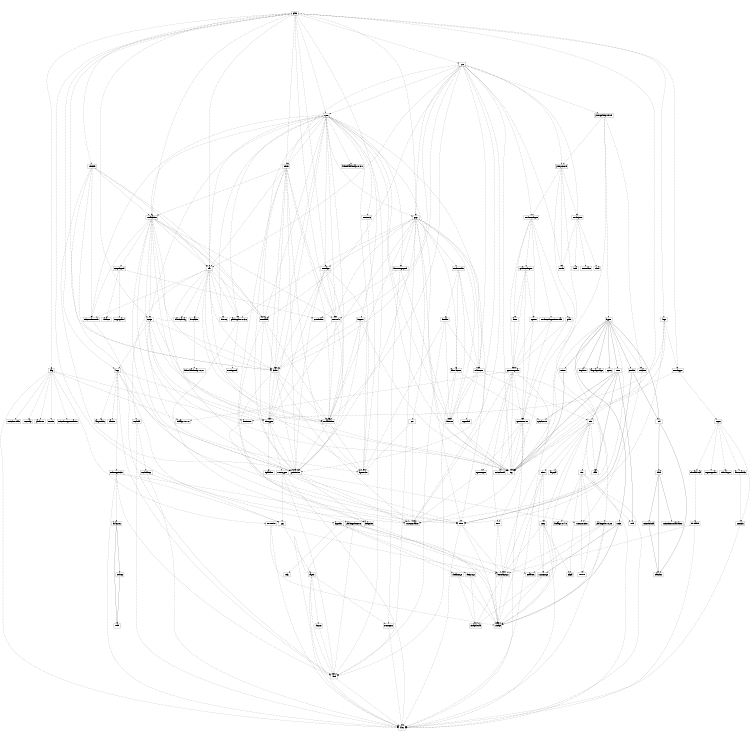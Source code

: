 digraph dependencies {
	ratio=1.0;
	size="5,5";
	N0[label="pbtc",shape=box];
	N1[label="app_dirs",shape=box];
	N2[label="bencher",shape=box];
	N3[label="chain",shape=box];
	N4[label="clap",shape=box];
	N5[label="db",shape=box];
	N6[label="env_logger",shape=box];
	N7[label="import",shape=box];
	N8[label="keys",shape=box];
	N9[label="log",shape=box];
	N10[label="logs",shape=box];
	N11[label="message",shape=box];
	N12[label="miner",shape=box];
	N13[label="network",shape=box];
	N14[label="p2p",shape=box];
	N15[label="rpc",shape=box];
	N16[label="script",shape=box];
	N17[label="sync",shape=box];
	N18[label="verification",shape=box];
	N19[label="abstract-ns",shape=box];
	N20[label="futures",shape=box];
	N21[label="quick-error",shape=box];
	N22[label="rand",shape=box];
	N23[label="aho-corasick",shape=box];
	N24[label="memchr",shape=box];
	N25[label="ansi_term",shape=box];
	N26[label="ole32-sys",shape=box];
	N27[label="shell32-sys",shape=box];
	N28[label="winapi",shape=box];
	N29[label="xdg",shape=box];
	N30[label="arrayvec",shape=box];
	N31[label="nodrop",shape=box];
	N32[label="odds",shape=box];
	N33[label="aster",shape=box];
	N34[label="syntex_syntax",shape=box];
	N35[label="base58",shape=box];
	N36[label="ethcore-devtools",shape=box];
	N37[label="primitives",shape=box];
	N38[label="test-data",shape=box];
	N39[label="time",shape=box];
	N40[label="bit-vec",shape=box];
	N41[label="bitcrypto",shape=box];
	N42[label="rust-crypto",shape=box];
	N43[label="siphasher",shape=box];
	N44[label="bitflags v0.4.0",shape=box];
	N45[label="bitflags v0.7.0",shape=box];
	N46[label="byteorder",shape=box];
	N47[label="cfg-if",shape=box];
	N48[label="heapsize",shape=box];
	N49[label="rustc-serialize",shape=box];
	N50[label="serialization",shape=box];
	N51[label="libc",shape=box];
	N52[label="strsim",shape=box];
	N53[label="term_size",shape=box];
	N54[label="unicode-segmentation",shape=box];
	N55[label="unicode-width",shape=box];
	N56[label="vec_map",shape=box];
	N57[label="yaml-rust",shape=box];
	N58[label="cookie",shape=box];
	N59[label="url",shape=box];
	N60[label="crossbeam",shape=box];
	N61[label="csv",shape=box];
	N62[label="elastic-array",shape=box];
	N63[label="lru-cache",shape=box];
	N64[label="parking_lot v0.3.6",shape=box];
	N65[label="rocksdb",shape=box];
	N66[label="deque",shape=box];
	N67[label="domain",shape=box];
	N68[label="tokio-core",shape=box];
	N69[label="dtoa",shape=box];
	N70[label="regex",shape=box];
	N71[label="eth-secp256k1",shape=box];
	N72[label="gcc",shape=box];
	N73[label="futures-cpupool",shape=box];
	N74[label="num_cpus",shape=box];
	N75[label="rayon",shape=box];
	N76[label="kernel32-sys",shape=box];
	N77[label="httparse",shape=box];
	N78[label="hyper",shape=box];
	N79[label="language-tags",shape=box];
	N80[label="mime",shape=box];
	N81[label="rotor",shape=box];
	N82[label="spmc",shape=box];
	N83[label="unicase",shape=box];
	N84[label="vecio",shape=box];
	N85[label="idna",shape=box];
	N86[label="matches",shape=box];
	N87[label="unicode-bidi",shape=box];
	N88[label="unicode-normalization",shape=box];
	N89[label="itoa",shape=box];
	N90[label="jsonrpc-core",shape=box];
	N91[label="parking_lot v0.2.8",shape=box];
	N92[label="serde",shape=box];
	N93[label="serde_codegen",shape=box];
	N94[label="serde_json",shape=box];
	N95[label="jsonrpc-http-server",shape=box];
	N96[label="winapi-build",shape=box];
	N97[label="lazy_static",shape=box];
	N98[label="lazycell",shape=box];
	N99[label="linked-hash-map v0.2.1",shape=box];
	N100[label="linked-hash-map v0.3.0",shape=box];
	N101[label="mio",shape=box];
	N102[label="miow",shape=box];
	N103[label="net2",shape=box];
	N104[label="nix",shape=box];
	N105[label="slab",shape=box];
	N106[label="ws2_32-sys",shape=box];
	N107[label="murmur3",shape=box];
	N108[label="rustc_version",shape=box];
	N109[label="semver",shape=box];
	N110[label="void",shape=box];
	N111[label="ns-dns-tokio",shape=box];
	N112[label="num-traits",shape=box];
	N113[label="owning_ref",shape=box];
	N114[label="smallvec",shape=box];
	N115[label="parking_lot_core",shape=box];
	N116[label="quasi",shape=box];
	N117[label="syntex_errors",shape=box];
	N118[label="quasi_codegen",shape=box];
	N119[label="syntex",shape=box];
	N120[label="regex-syntax",shape=box];
	N121[label="thread_local",shape=box];
	N122[label="utf8-ranges",shape=box];
	N123[label="rocksdb-sys",shape=box];
	N124[label="scoped-pool",shape=box];
	N125[label="scopeguard",shape=box];
	N126[label="variance",shape=box];
	N127[label="scoped-tls",shape=box];
	N128[label="serde_codegen_internals",shape=box];
	N129[label="syntex_pos",shape=box];
	N130[label="term",shape=box];
	N131[label="unicode-xid",shape=box];
	N132[label="thread-id",shape=box];
	N0 -> N1[label="",style=dashed];
	N0 -> N2[label="",style=dashed];
	N0 -> N3[label="",style=dashed];
	N0 -> N4[label="",style=dashed];
	N0 -> N5[label="",style=dashed];
	N0 -> N6[label="",style=dashed];
	N0 -> N7[label="",style=dashed];
	N0 -> N8[label="",style=dashed];
	N0 -> N9[label="",style=dashed];
	N0 -> N10[label="",style=dashed];
	N0 -> N11[label="",style=dashed];
	N0 -> N12[label="",style=dashed];
	N0 -> N13[label="",style=dashed];
	N0 -> N14[label="",style=dashed];
	N0 -> N15[label="",style=dashed];
	N0 -> N16[label="",style=dashed];
	N0 -> N17[label="",style=dashed];
	N0 -> N18[label="",style=dashed];
	N1 -> N26[label="",style=dashed];
	N1 -> N27[label="",style=dashed];
	N1 -> N28[label="",style=dashed];
	N1 -> N29[label="",style=dashed];
	N2 -> N3[label="",style=dashed];
	N2 -> N5[label="",style=dashed];
	N2 -> N18[label="",style=dashed];
	N2 -> N36[label="",style=dashed];
	N2 -> N37[label="",style=dashed];
	N2 -> N38[label="",style=dashed];
	N2 -> N39[label="",style=dashed];
	N3 -> N37[label="",style=dashed];
	N3 -> N41[label="",style=dashed];
	N3 -> N48[label="",style=dashed];
	N3 -> N49[label="",style=dashed];
	N3 -> N50[label="",style=dashed];
	N4 -> N25[label="",style=dashed];
	N4 -> N45[label="",style=dashed];
	N4 -> N51[label="",style=dashed];
	N4 -> N52[label="",style=dashed];
	N4 -> N53[label="",style=dashed];
	N4 -> N54[label="",style=dashed];
	N4 -> N55[label="",style=dashed];
	N4 -> N56[label="",style=dashed];
	N4 -> N57[label="",style=dashed];
	N5 -> N3[label="",style=dashed];
	N5 -> N9[label="",style=dashed];
	N5 -> N36[label="",style=dashed];
	N5 -> N37[label="",style=dashed];
	N5 -> N38[label="",style=dashed];
	N5 -> N40[label="",style=dashed];
	N5 -> N46[label="",style=dashed];
	N5 -> N50[label="",style=dashed];
	N5 -> N62[label="",style=dashed];
	N5 -> N63[label="",style=dashed];
	N5 -> N64[label="",style=dashed];
	N5 -> N65[label="",style=dashed];
	N6 -> N9[label="",style=dashed];
	N6 -> N70[label="",style=dashed];
	N7 -> N3[label="",style=dashed];
	N7 -> N9[label="",style=dashed];
	N7 -> N37[label="",style=dashed];
	N7 -> N50[label="",style=dashed];
	N8 -> N22[label="",style=dashed];
	N8 -> N35[label="",style=dashed];
	N8 -> N37[label="",style=dashed];
	N8 -> N41[label="",style=dashed];
	N8 -> N49[label="",style=dashed];
	N8 -> N71[label="",style=dashed];
	N8 -> N97[label="",style=dashed];
	N10 -> N6[label="",style=dashed];
	N10 -> N9[label="",style=dashed];
	N10 -> N25[label="",style=dashed];
	N10 -> N39[label="",style=dashed];
	N11 -> N3[label="",style=dashed];
	N11 -> N13[label="",style=dashed];
	N11 -> N37[label="",style=dashed];
	N11 -> N41[label="",style=dashed];
	N11 -> N46[label="",style=dashed];
	N11 -> N50[label="",style=dashed];
	N12 -> N3[label="",style=dashed];
	N12 -> N5[label="",style=dashed];
	N12 -> N13[label="",style=dashed];
	N12 -> N18[label="",style=dashed];
	N12 -> N37[label="",style=dashed];
	N12 -> N38[label="",style=dashed];
	N12 -> N41[label="",style=dashed];
	N12 -> N46[label="",style=dashed];
	N12 -> N48[label="",style=dashed];
	N12 -> N50[label="",style=dashed];
	N13 -> N3[label="",style=dashed];
	N13 -> N37[label="",style=dashed];
	N13 -> N50[label="",style=dashed];
	N14 -> N9[label="",style=dashed];
	N14 -> N11[label="",style=dashed];
	N14 -> N13[label="",style=dashed];
	N14 -> N19[label="",style=dashed];
	N14 -> N20[label="",style=dashed];
	N14 -> N22[label="",style=dashed];
	N14 -> N37[label="",style=dashed];
	N14 -> N39[label="",style=dashed];
	N14 -> N41[label="",style=dashed];
	N14 -> N50[label="",style=dashed];
	N14 -> N61[label="",style=dashed];
	N14 -> N64[label="",style=dashed];
	N14 -> N68[label="",style=dashed];
	N14 -> N73[label="",style=dashed];
	N14 -> N111[label="",style=dashed];
	N15 -> N3[label="",style=dashed];
	N15 -> N5[label="",style=dashed];
	N15 -> N9[label="",style=dashed];
	N15 -> N12[label="",style=dashed];
	N15 -> N13[label="",style=dashed];
	N15 -> N14[label="",style=dashed];
	N15 -> N17[label="",style=dashed];
	N15 -> N37[label="",style=dashed];
	N15 -> N38[label="",style=dashed];
	N15 -> N49[label="",style=dashed];
	N15 -> N50[label="",style=dashed];
	N15 -> N68[label="",style=dashed];
	N15 -> N90[label="",style=dashed];
	N15 -> N92[label="",style=dashed];
	N15 -> N93[label="",style=dashed];
	N15 -> N94[label="",style=dashed];
	N15 -> N95[label="",style=dashed];
	N16 -> N3[label="",style=dashed];
	N16 -> N8[label="",style=dashed];
	N16 -> N9[label="",style=dashed];
	N16 -> N37[label="",style=dashed];
	N16 -> N41[label="",style=dashed];
	N16 -> N50[label="",style=dashed];
	N17 -> N3[label="",style=dashed];
	N17 -> N5[label="",style=dashed];
	N17 -> N9[label="",style=dashed];
	N17 -> N11[label="",style=dashed];
	N17 -> N12[label="",style=dashed];
	N17 -> N13[label="",style=dashed];
	N17 -> N14[label="",style=dashed];
	N17 -> N16[label="",style=dashed];
	N17 -> N18[label="",style=dashed];
	N17 -> N20[label="",style=dashed];
	N17 -> N22[label="",style=dashed];
	N17 -> N36[label="",style=dashed];
	N17 -> N37[label="",style=dashed];
	N17 -> N38[label="",style=dashed];
	N17 -> N39[label="",style=dashed];
	N17 -> N40[label="",style=dashed];
	N17 -> N41[label="",style=dashed];
	N17 -> N46[label="",style=dashed];
	N17 -> N50[label="",style=dashed];
	N17 -> N64[label="",style=dashed];
	N17 -> N68[label="",style=dashed];
	N17 -> N73[label="",style=dashed];
	N17 -> N100[label="",style=dashed];
	N17 -> N107[label="",style=dashed];
	N18 -> N3[label="",style=dashed];
	N18 -> N5[label="",style=dashed];
	N18 -> N9[label="",style=dashed];
	N18 -> N13[label="",style=dashed];
	N18 -> N16[label="",style=dashed];
	N18 -> N36[label="",style=dashed];
	N18 -> N37[label="",style=dashed];
	N18 -> N38[label="",style=dashed];
	N18 -> N39[label="",style=dashed];
	N18 -> N46[label="",style=dashed];
	N18 -> N50[label="",style=dashed];
	N18 -> N64[label="",style=dashed];
	N18 -> N124[label="",style=dashed];
	N19 -> N20[label="",style=dashed];
	N19 -> N21[label="",style=dashed];
	N19 -> N22[label="",style=dashed];
	N20 -> N9[label="",style=dashed];
	N22 -> N51[label="",style=dashed];
	N23 -> N24[label="",style=dashed];
	N24 -> N51[label="",style=dashed];
	N26 -> N28[label="",style=dashed];
	N26 -> N96[label="",style=dashed];
	N27 -> N28[label="",style=dashed];
	N27 -> N96[label="",style=dashed];
	N30 -> N31[label=""];
	N30 -> N32[label=""];
	N31 -> N32[label=""];
	N33 -> N34[label="",style=dashed];
	N34 -> N9[label="",style=dashed];
	N34 -> N45[label="",style=dashed];
	N34 -> N49[label="",style=dashed];
	N34 -> N51[label="",style=dashed];
	N34 -> N117[label="",style=dashed];
	N34 -> N129[label="",style=dashed];
	N34 -> N130[label="",style=dashed];
	N34 -> N131[label="",style=dashed];
	N36 -> N22[label="",style=dashed];
	N37 -> N48[label="",style=dashed];
	N37 -> N49[label="",style=dashed];
	N37 -> N108[label="",style=dashed];
	N38 -> N3[label="",style=dashed];
	N38 -> N37[label="",style=dashed];
	N38 -> N39[label="",style=dashed];
	N38 -> N50[label="",style=dashed];
	N39 -> N28[label="",style=dashed];
	N39 -> N51[label="",style=dashed];
	N39 -> N76[label="",style=dashed];
	N41 -> N37[label="",style=dashed];
	N41 -> N42[label="",style=dashed];
	N41 -> N43[label="",style=dashed];
	N42 -> N22[label="",style=dashed];
	N42 -> N39[label="",style=dashed];
	N42 -> N49[label="",style=dashed];
	N42 -> N51[label="",style=dashed];
	N42 -> N72[label="",style=dashed];
	N48 -> N76[label="",style=dashed];
	N50 -> N37[label="",style=dashed];
	N50 -> N46[label="",style=dashed];
	N53 -> N28[label="",style=dashed];
	N53 -> N51[label="",style=dashed];
	N53 -> N76[label="",style=dashed];
	N58 -> N39[label=""];
	N58 -> N59[label=""];
	N59 -> N85[label=""];
	N59 -> N86[label=""];
	N61 -> N46[label="",style=dashed];
	N61 -> N49[label="",style=dashed];
	N63 -> N99[label="",style=dashed];
	N64 -> N113[label="",style=dashed];
	N64 -> N115[label="",style=dashed];
	N65 -> N51[label="",style=dashed];
	N65 -> N123[label="",style=dashed];
	N66 -> N22[label="",style=dashed];
	N67 -> N20[label="",style=dashed];
	N67 -> N22[label="",style=dashed];
	N67 -> N46[label="",style=dashed];
	N67 -> N68[label="",style=dashed];
	N68 -> N9[label="",style=dashed];
	N68 -> N20[label="",style=dashed];
	N68 -> N101[label="",style=dashed];
	N68 -> N105[label="",style=dashed];
	N68 -> N127[label="",style=dashed];
	N70 -> N23[label="",style=dashed];
	N70 -> N24[label="",style=dashed];
	N70 -> N120[label="",style=dashed];
	N70 -> N121[label="",style=dashed];
	N70 -> N122[label="",style=dashed];
	N71 -> N22[label="",style=dashed];
	N71 -> N30[label="",style=dashed];
	N71 -> N49[label="",style=dashed];
	N71 -> N51[label="",style=dashed];
	N71 -> N72[label="",style=dashed];
	N72 -> N75[label="",style=dashed];
	N73 -> N20[label="",style=dashed];
	N73 -> N60[label="",style=dashed];
	N73 -> N74[label="",style=dashed];
	N74 -> N51[label="",style=dashed];
	N75 -> N22[label="",style=dashed];
	N75 -> N51[label="",style=dashed];
	N75 -> N66[label="",style=dashed];
	N75 -> N74[label="",style=dashed];
	N76 -> N28[label="",style=dashed];
	N76 -> N96[label="",style=dashed];
	N78 -> N9[label="",style=dashed];
	N78 -> N39[label="",style=dashed];
	N78 -> N49[label="",style=dashed];
	N78 -> N58[label=""];
	N78 -> N59[label=""];
	N78 -> N77[label=""];
	N78 -> N79[label=""];
	N78 -> N80[label=""];
	N78 -> N81[label=""];
	N78 -> N82[label=""];
	N78 -> N83[label="",style=dashed];
	N78 -> N84[label=""];
	N80 -> N9[label=""];
	N81 -> N9[label=""];
	N81 -> N21[label=""];
	N81 -> N101[label=""];
	N81 -> N105[label=""];
	N81 -> N110[label=""];
	N83 -> N108[label="",style=dashed];
	N84 -> N28[label=""];
	N84 -> N106[label=""];
	N85 -> N86[label=""];
	N85 -> N87[label=""];
	N85 -> N88[label=""];
	N87 -> N86[label=""];
	N90 -> N9[label="",style=dashed];
	N90 -> N91[label="",style=dashed];
	N90 -> N92[label="",style=dashed];
	N90 -> N93[label="",style=dashed];
	N90 -> N94[label="",style=dashed];
	N91 -> N28[label="",style=dashed];
	N91 -> N51[label="",style=dashed];
	N91 -> N76[label="",style=dashed];
	N91 -> N114[label="",style=dashed];
	N93 -> N33[label="",style=dashed];
	N93 -> N34[label="",style=dashed];
	N93 -> N116[label="",style=dashed];
	N93 -> N118[label="",style=dashed];
	N93 -> N119[label="",style=dashed];
	N93 -> N128[label="",style=dashed];
	N94 -> N69[label="",style=dashed];
	N94 -> N89[label="",style=dashed];
	N94 -> N92[label="",style=dashed];
	N94 -> N112[label="",style=dashed];
	N95 -> N9[label="",style=dashed];
	N95 -> N78[label="",style=dashed];
	N95 -> N83[label="",style=dashed];
	N95 -> N90[label="",style=dashed];
	N101 -> N9[label="",style=dashed];
	N101 -> N28[label="",style=dashed];
	N101 -> N51[label="",style=dashed];
	N101 -> N76[label="",style=dashed];
	N101 -> N98[label="",style=dashed];
	N101 -> N102[label="",style=dashed];
	N101 -> N103[label="",style=dashed];
	N101 -> N104[label="",style=dashed];
	N101 -> N105[label="",style=dashed];
	N102 -> N28[label="",style=dashed];
	N102 -> N76[label="",style=dashed];
	N102 -> N103[label="",style=dashed];
	N102 -> N106[label="",style=dashed];
	N103 -> N28[label="",style=dashed];
	N103 -> N47[label="",style=dashed];
	N103 -> N51[label="",style=dashed];
	N103 -> N76[label="",style=dashed];
	N103 -> N106[label="",style=dashed];
	N104 -> N44[label="",style=dashed];
	N104 -> N47[label="",style=dashed];
	N104 -> N51[label="",style=dashed];
	N104 -> N108[label="",style=dashed];
	N104 -> N109[label="",style=dashed];
	N104 -> N110[label="",style=dashed];
	N106 -> N28[label="",style=dashed];
	N106 -> N96[label="",style=dashed];
	N107 -> N46[label="",style=dashed];
	N108 -> N109[label="",style=dashed];
	N111 -> N19[label="",style=dashed];
	N111 -> N20[label="",style=dashed];
	N111 -> N67[label="",style=dashed];
	N111 -> N68[label="",style=dashed];
	N115 -> N22[label="",style=dashed];
	N115 -> N28[label="",style=dashed];
	N115 -> N51[label="",style=dashed];
	N115 -> N76[label="",style=dashed];
	N115 -> N114[label="",style=dashed];
	N116 -> N34[label="",style=dashed];
	N116 -> N117[label="",style=dashed];
	N117 -> N9[label="",style=dashed];
	N117 -> N49[label="",style=dashed];
	N117 -> N51[label="",style=dashed];
	N117 -> N129[label="",style=dashed];
	N117 -> N130[label="",style=dashed];
	N117 -> N131[label="",style=dashed];
	N118 -> N33[label="",style=dashed];
	N118 -> N34[label="",style=dashed];
	N118 -> N117[label="",style=dashed];
	N118 -> N119[label="",style=dashed];
	N119 -> N34[label="",style=dashed];
	N119 -> N117[label="",style=dashed];
	N121 -> N132[label="",style=dashed];
	N123 -> N51[label="",style=dashed];
	N123 -> N72[label="",style=dashed];
	N124 -> N60[label="",style=dashed];
	N124 -> N125[label="",style=dashed];
	N124 -> N126[label="",style=dashed];
	N128 -> N34[label="",style=dashed];
	N128 -> N117[label="",style=dashed];
	N129 -> N49[label="",style=dashed];
	N130 -> N28[label="",style=dashed];
	N130 -> N76[label="",style=dashed];
	N132 -> N51[label="",style=dashed];
	N132 -> N76[label="",style=dashed];
}
